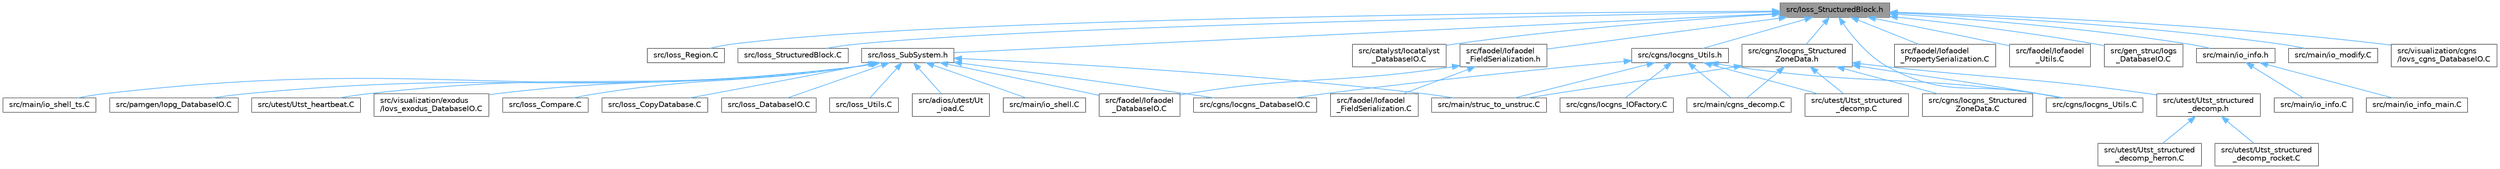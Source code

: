 digraph "src/Ioss_StructuredBlock.h"
{
 // INTERACTIVE_SVG=YES
 // LATEX_PDF_SIZE
  bgcolor="transparent";
  edge [fontname=Helvetica,fontsize=10,labelfontname=Helvetica,labelfontsize=10];
  node [fontname=Helvetica,fontsize=10,shape=box,height=0.2,width=0.4];
  Node1 [id="Node000001",label="src/Ioss_StructuredBlock.h",height=0.2,width=0.4,color="gray40", fillcolor="grey60", style="filled", fontcolor="black",tooltip=" "];
  Node1 -> Node2 [id="edge1_Node000001_Node000002",dir="back",color="steelblue1",style="solid",tooltip=" "];
  Node2 [id="Node000002",label="src/Ioss_Region.C",height=0.2,width=0.4,color="grey40", fillcolor="white", style="filled",URL="$Ioss__Region_8C.html",tooltip=" "];
  Node1 -> Node3 [id="edge2_Node000001_Node000003",dir="back",color="steelblue1",style="solid",tooltip=" "];
  Node3 [id="Node000003",label="src/Ioss_StructuredBlock.C",height=0.2,width=0.4,color="grey40", fillcolor="white", style="filled",URL="$Ioss__StructuredBlock_8C.html",tooltip=" "];
  Node1 -> Node4 [id="edge3_Node000001_Node000004",dir="back",color="steelblue1",style="solid",tooltip=" "];
  Node4 [id="Node000004",label="src/Ioss_SubSystem.h",height=0.2,width=0.4,color="grey40", fillcolor="white", style="filled",URL="$Ioss__SubSystem_8h.html",tooltip=" "];
  Node4 -> Node5 [id="edge4_Node000004_Node000005",dir="back",color="steelblue1",style="solid",tooltip=" "];
  Node5 [id="Node000005",label="src/Ioss_Compare.C",height=0.2,width=0.4,color="grey40", fillcolor="white", style="filled",URL="$Ioss__Compare_8C.html",tooltip=" "];
  Node4 -> Node6 [id="edge5_Node000004_Node000006",dir="back",color="steelblue1",style="solid",tooltip=" "];
  Node6 [id="Node000006",label="src/Ioss_CopyDatabase.C",height=0.2,width=0.4,color="grey40", fillcolor="white", style="filled",URL="$Ioss__CopyDatabase_8C.html",tooltip=" "];
  Node4 -> Node7 [id="edge6_Node000004_Node000007",dir="back",color="steelblue1",style="solid",tooltip=" "];
  Node7 [id="Node000007",label="src/Ioss_DatabaseIO.C",height=0.2,width=0.4,color="grey40", fillcolor="white", style="filled",URL="$Ioss__DatabaseIO_8C.html",tooltip=" "];
  Node4 -> Node8 [id="edge7_Node000004_Node000008",dir="back",color="steelblue1",style="solid",tooltip=" "];
  Node8 [id="Node000008",label="src/Ioss_Utils.C",height=0.2,width=0.4,color="grey40", fillcolor="white", style="filled",URL="$Ioss__Utils_8C.html",tooltip=" "];
  Node4 -> Node9 [id="edge8_Node000004_Node000009",dir="back",color="steelblue1",style="solid",tooltip=" "];
  Node9 [id="Node000009",label="src/adios/utest/Ut\l_ioad.C",height=0.2,width=0.4,color="grey40", fillcolor="white", style="filled",URL="$Ut__ioad_8C.html",tooltip=" "];
  Node4 -> Node10 [id="edge9_Node000004_Node000010",dir="back",color="steelblue1",style="solid",tooltip=" "];
  Node10 [id="Node000010",label="src/cgns/Iocgns_DatabaseIO.C",height=0.2,width=0.4,color="grey40", fillcolor="white", style="filled",URL="$Iocgns__DatabaseIO_8C.html",tooltip=" "];
  Node4 -> Node11 [id="edge10_Node000004_Node000011",dir="back",color="steelblue1",style="solid",tooltip=" "];
  Node11 [id="Node000011",label="src/faodel/Iofaodel\l_DatabaseIO.C",height=0.2,width=0.4,color="grey40", fillcolor="white", style="filled",URL="$Iofaodel__DatabaseIO_8C.html",tooltip=" "];
  Node4 -> Node12 [id="edge11_Node000004_Node000012",dir="back",color="steelblue1",style="solid",tooltip=" "];
  Node12 [id="Node000012",label="src/main/io_shell.C",height=0.2,width=0.4,color="grey40", fillcolor="white", style="filled",URL="$io__shell_8C.html",tooltip=" "];
  Node4 -> Node13 [id="edge12_Node000004_Node000013",dir="back",color="steelblue1",style="solid",tooltip=" "];
  Node13 [id="Node000013",label="src/main/io_shell_ts.C",height=0.2,width=0.4,color="grey40", fillcolor="white", style="filled",URL="$io__shell__ts_8C.html",tooltip=" "];
  Node4 -> Node14 [id="edge13_Node000004_Node000014",dir="back",color="steelblue1",style="solid",tooltip=" "];
  Node14 [id="Node000014",label="src/main/struc_to_unstruc.C",height=0.2,width=0.4,color="grey40", fillcolor="white", style="filled",URL="$struc__to__unstruc_8C.html",tooltip=" "];
  Node4 -> Node15 [id="edge14_Node000004_Node000015",dir="back",color="steelblue1",style="solid",tooltip=" "];
  Node15 [id="Node000015",label="src/pamgen/Iopg_DatabaseIO.C",height=0.2,width=0.4,color="grey40", fillcolor="white", style="filled",URL="$Iopg__DatabaseIO_8C.html",tooltip=" "];
  Node4 -> Node16 [id="edge15_Node000004_Node000016",dir="back",color="steelblue1",style="solid",tooltip=" "];
  Node16 [id="Node000016",label="src/utest/Utst_heartbeat.C",height=0.2,width=0.4,color="grey40", fillcolor="white", style="filled",URL="$Utst__heartbeat_8C.html",tooltip=" "];
  Node4 -> Node17 [id="edge16_Node000004_Node000017",dir="back",color="steelblue1",style="solid",tooltip=" "];
  Node17 [id="Node000017",label="src/visualization/exodus\l/Iovs_exodus_DatabaseIO.C",height=0.2,width=0.4,color="grey40", fillcolor="white", style="filled",URL="$Iovs__exodus__DatabaseIO_8C.html",tooltip=" "];
  Node1 -> Node18 [id="edge17_Node000001_Node000018",dir="back",color="steelblue1",style="solid",tooltip=" "];
  Node18 [id="Node000018",label="src/catalyst/Iocatalyst\l_DatabaseIO.C",height=0.2,width=0.4,color="grey40", fillcolor="white", style="filled",URL="$Iocatalyst__DatabaseIO_8C.html",tooltip=" "];
  Node1 -> Node19 [id="edge18_Node000001_Node000019",dir="back",color="steelblue1",style="solid",tooltip=" "];
  Node19 [id="Node000019",label="src/cgns/Iocgns_Structured\lZoneData.h",height=0.2,width=0.4,color="grey40", fillcolor="white", style="filled",URL="$Iocgns__StructuredZoneData_8h.html",tooltip=" "];
  Node19 -> Node20 [id="edge19_Node000019_Node000020",dir="back",color="steelblue1",style="solid",tooltip=" "];
  Node20 [id="Node000020",label="src/cgns/Iocgns_Structured\lZoneData.C",height=0.2,width=0.4,color="grey40", fillcolor="white", style="filled",URL="$Iocgns__StructuredZoneData_8C.html",tooltip=" "];
  Node19 -> Node21 [id="edge20_Node000019_Node000021",dir="back",color="steelblue1",style="solid",tooltip=" "];
  Node21 [id="Node000021",label="src/cgns/Iocgns_Utils.C",height=0.2,width=0.4,color="grey40", fillcolor="white", style="filled",URL="$Iocgns__Utils_8C.html",tooltip=" "];
  Node19 -> Node22 [id="edge21_Node000019_Node000022",dir="back",color="steelblue1",style="solid",tooltip=" "];
  Node22 [id="Node000022",label="src/main/cgns_decomp.C",height=0.2,width=0.4,color="grey40", fillcolor="white", style="filled",URL="$cgns__decomp_8C.html",tooltip=" "];
  Node19 -> Node14 [id="edge22_Node000019_Node000014",dir="back",color="steelblue1",style="solid",tooltip=" "];
  Node19 -> Node23 [id="edge23_Node000019_Node000023",dir="back",color="steelblue1",style="solid",tooltip=" "];
  Node23 [id="Node000023",label="src/utest/Utst_structured\l_decomp.C",height=0.2,width=0.4,color="grey40", fillcolor="white", style="filled",URL="$Utst__structured__decomp_8C.html",tooltip=" "];
  Node19 -> Node24 [id="edge24_Node000019_Node000024",dir="back",color="steelblue1",style="solid",tooltip=" "];
  Node24 [id="Node000024",label="src/utest/Utst_structured\l_decomp.h",height=0.2,width=0.4,color="grey40", fillcolor="white", style="filled",URL="$Utst__structured__decomp_8h.html",tooltip=" "];
  Node24 -> Node25 [id="edge25_Node000024_Node000025",dir="back",color="steelblue1",style="solid",tooltip=" "];
  Node25 [id="Node000025",label="src/utest/Utst_structured\l_decomp_herron.C",height=0.2,width=0.4,color="grey40", fillcolor="white", style="filled",URL="$Utst__structured__decomp__herron_8C.html",tooltip=" "];
  Node24 -> Node26 [id="edge26_Node000024_Node000026",dir="back",color="steelblue1",style="solid",tooltip=" "];
  Node26 [id="Node000026",label="src/utest/Utst_structured\l_decomp_rocket.C",height=0.2,width=0.4,color="grey40", fillcolor="white", style="filled",URL="$Utst__structured__decomp__rocket_8C.html",tooltip=" "];
  Node1 -> Node21 [id="edge27_Node000001_Node000021",dir="back",color="steelblue1",style="solid",tooltip=" "];
  Node1 -> Node27 [id="edge28_Node000001_Node000027",dir="back",color="steelblue1",style="solid",tooltip=" "];
  Node27 [id="Node000027",label="src/cgns/Iocgns_Utils.h",height=0.2,width=0.4,color="grey40", fillcolor="white", style="filled",URL="$Iocgns__Utils_8h.html",tooltip=" "];
  Node27 -> Node10 [id="edge29_Node000027_Node000010",dir="back",color="steelblue1",style="solid",tooltip=" "];
  Node27 -> Node28 [id="edge30_Node000027_Node000028",dir="back",color="steelblue1",style="solid",tooltip=" "];
  Node28 [id="Node000028",label="src/cgns/Iocgns_IOFactory.C",height=0.2,width=0.4,color="grey40", fillcolor="white", style="filled",URL="$Iocgns__IOFactory_8C.html",tooltip=" "];
  Node27 -> Node21 [id="edge31_Node000027_Node000021",dir="back",color="steelblue1",style="solid",tooltip=" "];
  Node27 -> Node22 [id="edge32_Node000027_Node000022",dir="back",color="steelblue1",style="solid",tooltip=" "];
  Node27 -> Node14 [id="edge33_Node000027_Node000014",dir="back",color="steelblue1",style="solid",tooltip=" "];
  Node27 -> Node23 [id="edge34_Node000027_Node000023",dir="back",color="steelblue1",style="solid",tooltip=" "];
  Node1 -> Node29 [id="edge35_Node000001_Node000029",dir="back",color="steelblue1",style="solid",tooltip=" "];
  Node29 [id="Node000029",label="src/faodel/Iofaodel\l_FieldSerialization.h",height=0.2,width=0.4,color="grey40", fillcolor="white", style="filled",URL="$Iofaodel__FieldSerialization_8h.html",tooltip=" "];
  Node29 -> Node11 [id="edge36_Node000029_Node000011",dir="back",color="steelblue1",style="solid",tooltip=" "];
  Node29 -> Node30 [id="edge37_Node000029_Node000030",dir="back",color="steelblue1",style="solid",tooltip=" "];
  Node30 [id="Node000030",label="src/faodel/Iofaodel\l_FieldSerialization.C",height=0.2,width=0.4,color="grey40", fillcolor="white", style="filled",URL="$Iofaodel__FieldSerialization_8C.html",tooltip=" "];
  Node1 -> Node31 [id="edge38_Node000001_Node000031",dir="back",color="steelblue1",style="solid",tooltip=" "];
  Node31 [id="Node000031",label="src/faodel/Iofaodel\l_PropertySerialization.C",height=0.2,width=0.4,color="grey40", fillcolor="white", style="filled",URL="$Iofaodel__PropertySerialization_8C.html",tooltip=" "];
  Node1 -> Node32 [id="edge39_Node000001_Node000032",dir="back",color="steelblue1",style="solid",tooltip=" "];
  Node32 [id="Node000032",label="src/faodel/Iofaodel\l_Utils.C",height=0.2,width=0.4,color="grey40", fillcolor="white", style="filled",URL="$Iofaodel__Utils_8C.html",tooltip=" "];
  Node1 -> Node33 [id="edge40_Node000001_Node000033",dir="back",color="steelblue1",style="solid",tooltip=" "];
  Node33 [id="Node000033",label="src/gen_struc/Iogs\l_DatabaseIO.C",height=0.2,width=0.4,color="grey40", fillcolor="white", style="filled",URL="$Iogs__DatabaseIO_8C.html",tooltip=" "];
  Node1 -> Node34 [id="edge41_Node000001_Node000034",dir="back",color="steelblue1",style="solid",tooltip=" "];
  Node34 [id="Node000034",label="src/main/io_info.h",height=0.2,width=0.4,color="grey40", fillcolor="white", style="filled",URL="$io__info_8h.html",tooltip=" "];
  Node34 -> Node35 [id="edge42_Node000034_Node000035",dir="back",color="steelblue1",style="solid",tooltip=" "];
  Node35 [id="Node000035",label="src/main/io_info.C",height=0.2,width=0.4,color="grey40", fillcolor="white", style="filled",URL="$io__info_8C.html",tooltip=" "];
  Node34 -> Node36 [id="edge43_Node000034_Node000036",dir="back",color="steelblue1",style="solid",tooltip=" "];
  Node36 [id="Node000036",label="src/main/io_info_main.C",height=0.2,width=0.4,color="grey40", fillcolor="white", style="filled",URL="$io__info__main_8C.html",tooltip=" "];
  Node1 -> Node37 [id="edge44_Node000001_Node000037",dir="back",color="steelblue1",style="solid",tooltip=" "];
  Node37 [id="Node000037",label="src/main/io_modify.C",height=0.2,width=0.4,color="grey40", fillcolor="white", style="filled",URL="$io__modify_8C.html",tooltip=" "];
  Node1 -> Node38 [id="edge45_Node000001_Node000038",dir="back",color="steelblue1",style="solid",tooltip=" "];
  Node38 [id="Node000038",label="src/visualization/cgns\l/Iovs_cgns_DatabaseIO.C",height=0.2,width=0.4,color="grey40", fillcolor="white", style="filled",URL="$Iovs__cgns__DatabaseIO_8C.html",tooltip=" "];
}

